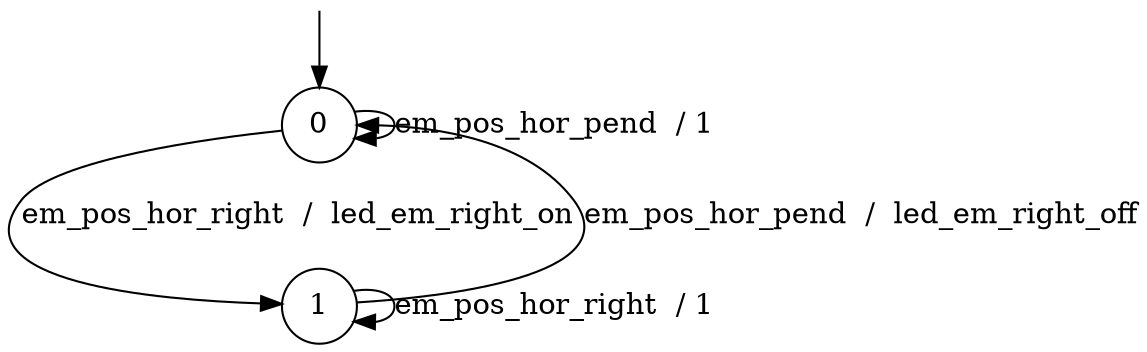 digraph g {

	s0 [shape="circle" label="0"];
	s1 [shape="circle" label="1"];
	s0 -> s1 [label="em_pos_hor_right  /  led_em_right_on"];
	s0 -> s0 [label="em_pos_hor_pend  / 1"];
	s1 -> s1 [label="em_pos_hor_right  / 1"];
	s1 -> s0 [label="em_pos_hor_pend  /  led_em_right_off"];

__start0 [label="" shape="none" width="0" height="0"];
__start0 -> s0;

}
